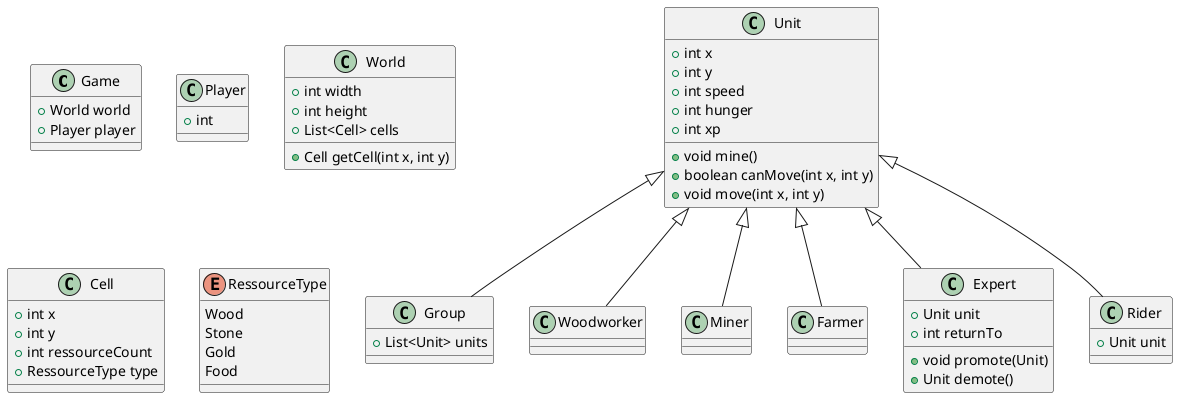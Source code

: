 @startuml
class Game {
  +World world
  +Player player
}

class Player {
  +int
}

class World {
  +int width
  +int height
  +List<Cell> cells

  +Cell getCell(int x, int y)
}

class Cell {
  +int x
  +int y
  +int ressourceCount
  +RessourceType type
}

enum RessourceType {
  Wood
  Stone
  Gold
  Food
}


class Unit {
  +int x
  +int y
  +int speed
  +int hunger
  +int xp

  +void mine()
  +boolean canMove(int x, int y)
  +void move(int x, int y)
}

class Group extends Unit {
  +List<Unit> units
}

class Woodworker extends Unit {}
class Miner extends Unit {}
class Farmer extends Unit {}

class Expert extends Unit {
  +Unit unit
  +int returnTo

  +void promote(Unit)
  +Unit demote()
}

class Rider extends Unit {
  +Unit unit
}

@enduml